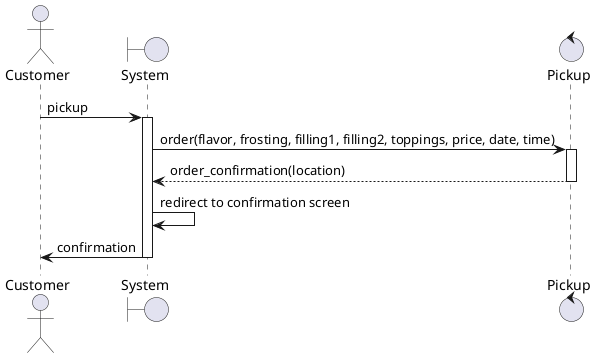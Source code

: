 @startuml pickup
actor Customer
boundary "System" as system
control "Pickup" as pick
Customer -> system: pickup 
activate system
system -> pick: order(flavor, frosting, filling1, filling2, toppings, price, date, time)
activate pick
pick --> system: order_confirmation(location)
deactivate pick
system -> system: redirect to confirmation screen
system -> Customer: confirmation
deactivate system
@enduml
